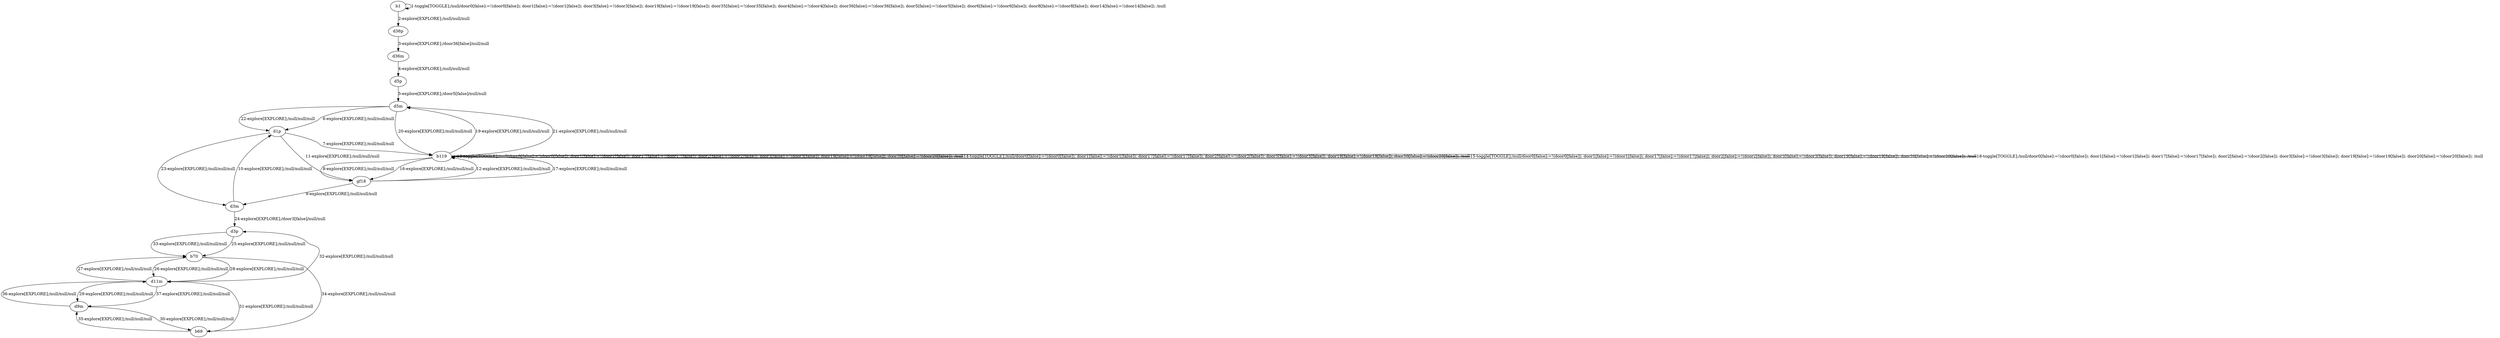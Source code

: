 # Total number of goals covered by this test: 2
# d1p --> b119
# b119 --> d5m

digraph g {
"b1" -> "b1" [label = "1-toggle[TOGGLE];/null/door0[false]:=!(door0[false]); door1[false]:=!(door1[false]); door3[false]:=!(door3[false]); door19[false]:=!(door19[false]); door35[false]:=!(door35[false]); door4[false]:=!(door4[false]); door36[false]:=!(door36[false]); door5[false]:=!(door5[false]); door6[false]:=!(door6[false]); door8[false]:=!(door8[false]); door14[false]:=!(door14[false]); /null"];
"b1" -> "d36p" [label = "2-explore[EXPLORE];/null/null/null"];
"d36p" -> "d36m" [label = "3-explore[EXPLORE];/door36[false]/null/null"];
"d36m" -> "d5p" [label = "4-explore[EXPLORE];/null/null/null"];
"d5p" -> "d5m" [label = "5-explore[EXPLORE];/door5[false]/null/null"];
"d5m" -> "d1p" [label = "6-explore[EXPLORE];/null/null/null"];
"d1p" -> "b119" [label = "7-explore[EXPLORE];/null/null/null"];
"b119" -> "gf18" [label = "8-explore[EXPLORE];/null/null/null"];
"gf18" -> "d3m" [label = "9-explore[EXPLORE];/null/null/null"];
"d3m" -> "d1p" [label = "10-explore[EXPLORE];/null/null/null"];
"d1p" -> "gf18" [label = "11-explore[EXPLORE];/null/null/null"];
"gf18" -> "b119" [label = "12-explore[EXPLORE];/null/null/null"];
"b119" -> "b119" [label = "13-toggle[TOGGLE];/null/door0[false]:=!(door0[false]); door1[false]:=!(door1[false]); door17[false]:=!(door17[false]); door2[false]:=!(door2[false]); door3[false]:=!(door3[false]); door19[false]:=!(door19[false]); door20[false]:=!(door20[false]); /null"];
"b119" -> "b119" [label = "14-toggle[TOGGLE];/null/door0[false]:=!(door0[false]); door1[false]:=!(door1[false]); door17[false]:=!(door17[false]); door2[false]:=!(door2[false]); door3[false]:=!(door3[false]); door19[false]:=!(door19[false]); door20[false]:=!(door20[false]); /null"];
"b119" -> "b119" [label = "15-toggle[TOGGLE];/null/door0[false]:=!(door0[false]); door1[false]:=!(door1[false]); door17[false]:=!(door17[false]); door2[false]:=!(door2[false]); door3[false]:=!(door3[false]); door19[false]:=!(door19[false]); door20[false]:=!(door20[false]); /null"];
"b119" -> "gf18" [label = "16-explore[EXPLORE];/null/null/null"];
"gf18" -> "b119" [label = "17-explore[EXPLORE];/null/null/null"];
"b119" -> "b119" [label = "18-toggle[TOGGLE];/null/door0[false]:=!(door0[false]); door1[false]:=!(door1[false]); door17[false]:=!(door17[false]); door2[false]:=!(door2[false]); door3[false]:=!(door3[false]); door19[false]:=!(door19[false]); door20[false]:=!(door20[false]); /null"];
"b119" -> "d5m" [label = "19-explore[EXPLORE];/null/null/null"];
"d5m" -> "b119" [label = "20-explore[EXPLORE];/null/null/null"];
"b119" -> "d5m" [label = "21-explore[EXPLORE];/null/null/null"];
"d5m" -> "d1p" [label = "22-explore[EXPLORE];/null/null/null"];
"d1p" -> "d3m" [label = "23-explore[EXPLORE];/null/null/null"];
"d3m" -> "d3p" [label = "24-explore[EXPLORE];/door3[false]/null/null"];
"d3p" -> "b70" [label = "25-explore[EXPLORE];/null/null/null"];
"b70" -> "d11m" [label = "26-explore[EXPLORE];/null/null/null"];
"d11m" -> "b70" [label = "27-explore[EXPLORE];/null/null/null"];
"b70" -> "d11m" [label = "28-explore[EXPLORE];/null/null/null"];
"d11m" -> "d9m" [label = "29-explore[EXPLORE];/null/null/null"];
"d9m" -> "b69" [label = "30-explore[EXPLORE];/null/null/null"];
"b69" -> "d11m" [label = "31-explore[EXPLORE];/null/null/null"];
"d11m" -> "d3p" [label = "32-explore[EXPLORE];/null/null/null"];
"d3p" -> "b70" [label = "33-explore[EXPLORE];/null/null/null"];
"b70" -> "b69" [label = "34-explore[EXPLORE];/null/null/null"];
"b69" -> "d9m" [label = "35-explore[EXPLORE];/null/null/null"];
"d9m" -> "d11m" [label = "36-explore[EXPLORE];/null/null/null"];
"d11m" -> "d9m" [label = "37-explore[EXPLORE];/null/null/null"];
}